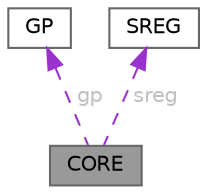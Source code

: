 digraph "CORE"
{
 // LATEX_PDF_SIZE
  bgcolor="transparent";
  edge [fontname=Helvetica,fontsize=10,labelfontname=Helvetica,labelfontsize=10];
  node [fontname=Helvetica,fontsize=10,shape=box,height=0.2,width=0.4];
  Node1 [id="Node000001",label="CORE",height=0.2,width=0.4,color="gray40", fillcolor="grey60", style="filled", fontcolor="black",tooltip="Core structure containing general purpose registers, program counter, stack pointer,..."];
  Node2 -> Node1 [id="edge1_Node000001_Node000002",dir="back",color="darkorchid3",style="dashed",tooltip=" ",label=" gp",fontcolor="grey" ];
  Node2 [id="Node000002",label="GP",height=0.2,width=0.4,color="gray40", fillcolor="white", style="filled",URL="$unionGP.html",tooltip="General Purpose Registers."];
  Node3 -> Node1 [id="edge2_Node000001_Node000003",dir="back",color="darkorchid3",style="dashed",tooltip=" ",label=" sreg",fontcolor="grey" ];
  Node3 [id="Node000003",label="SREG",height=0.2,width=0.4,color="gray40", fillcolor="white", style="filled",URL="$unionSREG.html",tooltip="Status Register."];
}
